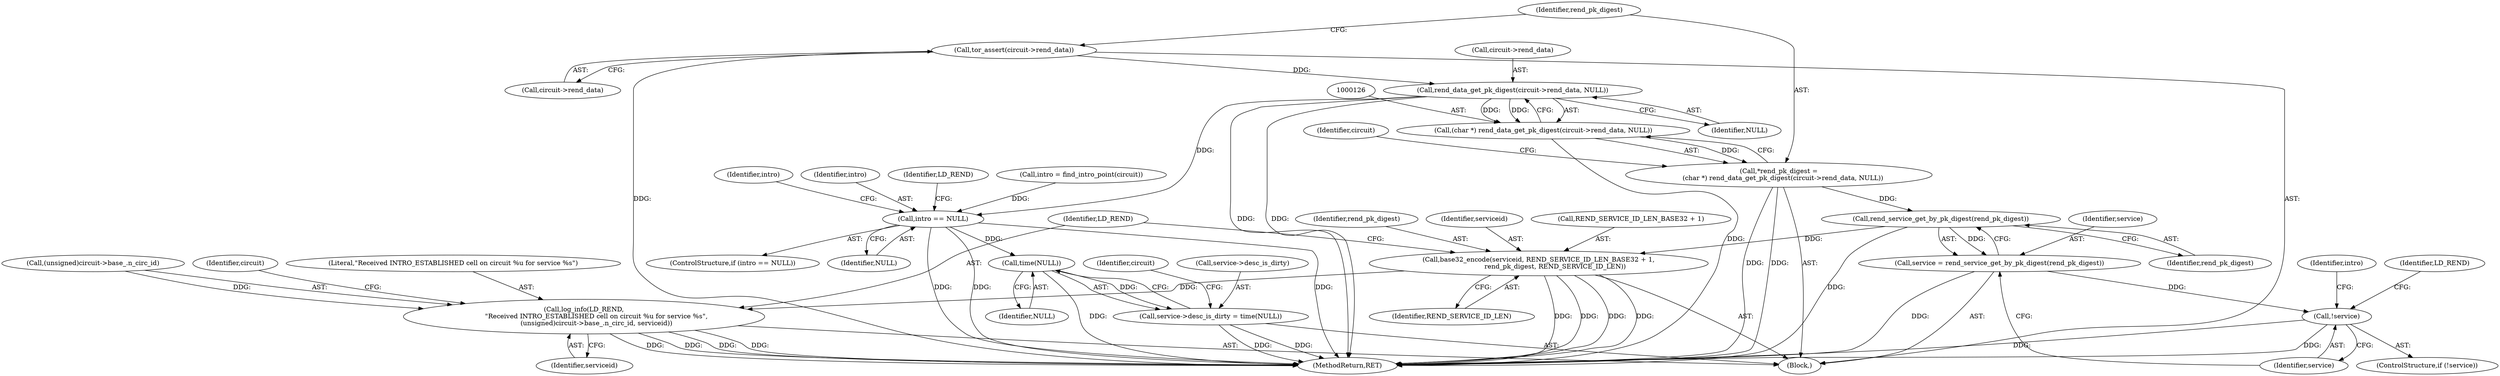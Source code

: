 digraph "0_tor_09ea89764a4d3a907808ed7d4fe42abfe64bd486@API" {
"1000118" [label="(Call,tor_assert(circuit->rend_data))"];
"1000127" [label="(Call,rend_data_get_pk_digest(circuit->rend_data, NULL))"];
"1000125" [label="(Call,(char *) rend_data_get_pk_digest(circuit->rend_data, NULL))"];
"1000123" [label="(Call,*rend_pk_digest =\n    (char *) rend_data_get_pk_digest(circuit->rend_data, NULL))"];
"1000147" [label="(Call,rend_service_get_by_pk_digest(rend_pk_digest))"];
"1000145" [label="(Call,service = rend_service_get_by_pk_digest(rend_pk_digest))"];
"1000150" [label="(Call,!service)"];
"1000201" [label="(Call,base32_encode(serviceid, REND_SERVICE_ID_LEN_BASE32 + 1,\n                rend_pk_digest, REND_SERVICE_ID_LEN))"];
"1000208" [label="(Call,log_info(LD_REND,\n            \"Received INTRO_ESTABLISHED cell on circuit %u for service %s\",\n            (unsigned)circuit->base_.n_circ_id, serviceid))"];
"1000169" [label="(Call,intro == NULL)"];
"1000195" [label="(Call,time(NULL))"];
"1000191" [label="(Call,service->desc_is_dirty = time(NULL))"];
"1000123" [label="(Call,*rend_pk_digest =\n    (char *) rend_data_get_pk_digest(circuit->rend_data, NULL))"];
"1000188" [label="(Identifier,intro)"];
"1000127" [label="(Call,rend_data_get_pk_digest(circuit->rend_data, NULL))"];
"1000170" [label="(Identifier,intro)"];
"1000136" [label="(Identifier,circuit)"];
"1000151" [label="(Identifier,service)"];
"1000192" [label="(Call,service->desc_is_dirty)"];
"1000174" [label="(Identifier,LD_REND)"];
"1000209" [label="(Identifier,LD_REND)"];
"1000148" [label="(Identifier,rend_pk_digest)"];
"1000124" [label="(Identifier,rend_pk_digest)"];
"1000199" [label="(Identifier,circuit)"];
"1000125" [label="(Call,(char *) rend_data_get_pk_digest(circuit->rend_data, NULL))"];
"1000218" [label="(Identifier,serviceid)"];
"1000207" [label="(Identifier,REND_SERVICE_ID_LEN)"];
"1000169" [label="(Call,intro == NULL)"];
"1000231" [label="(MethodReturn,RET)"];
"1000208" [label="(Call,log_info(LD_REND,\n            \"Received INTRO_ESTABLISHED cell on circuit %u for service %s\",\n            (unsigned)circuit->base_.n_circ_id, serviceid))"];
"1000206" [label="(Identifier,rend_pk_digest)"];
"1000196" [label="(Identifier,NULL)"];
"1000119" [label="(Call,circuit->rend_data)"];
"1000202" [label="(Identifier,serviceid)"];
"1000168" [label="(ControlStructure,if (intro == NULL))"];
"1000128" [label="(Call,circuit->rend_data)"];
"1000118" [label="(Call,tor_assert(circuit->rend_data))"];
"1000108" [label="(Block,)"];
"1000203" [label="(Call,REND_SERVICE_ID_LEN_BASE32 + 1)"];
"1000210" [label="(Literal,\"Received INTRO_ESTABLISHED cell on circuit %u for service %s\")"];
"1000146" [label="(Identifier,service)"];
"1000165" [label="(Identifier,intro)"];
"1000195" [label="(Call,time(NULL))"];
"1000211" [label="(Call,(unsigned)circuit->base_.n_circ_id)"];
"1000171" [label="(Identifier,NULL)"];
"1000164" [label="(Call,intro = find_intro_point(circuit))"];
"1000150" [label="(Call,!service)"];
"1000201" [label="(Call,base32_encode(serviceid, REND_SERVICE_ID_LEN_BASE32 + 1,\n                rend_pk_digest, REND_SERVICE_ID_LEN))"];
"1000145" [label="(Call,service = rend_service_get_by_pk_digest(rend_pk_digest))"];
"1000191" [label="(Call,service->desc_is_dirty = time(NULL))"];
"1000147" [label="(Call,rend_service_get_by_pk_digest(rend_pk_digest))"];
"1000220" [label="(Identifier,circuit)"];
"1000149" [label="(ControlStructure,if (!service))"];
"1000154" [label="(Identifier,LD_REND)"];
"1000131" [label="(Identifier,NULL)"];
"1000118" -> "1000108"  [label="AST: "];
"1000118" -> "1000119"  [label="CFG: "];
"1000119" -> "1000118"  [label="AST: "];
"1000124" -> "1000118"  [label="CFG: "];
"1000118" -> "1000231"  [label="DDG: "];
"1000118" -> "1000127"  [label="DDG: "];
"1000127" -> "1000125"  [label="AST: "];
"1000127" -> "1000131"  [label="CFG: "];
"1000128" -> "1000127"  [label="AST: "];
"1000131" -> "1000127"  [label="AST: "];
"1000125" -> "1000127"  [label="CFG: "];
"1000127" -> "1000231"  [label="DDG: "];
"1000127" -> "1000231"  [label="DDG: "];
"1000127" -> "1000125"  [label="DDG: "];
"1000127" -> "1000125"  [label="DDG: "];
"1000127" -> "1000169"  [label="DDG: "];
"1000125" -> "1000123"  [label="AST: "];
"1000126" -> "1000125"  [label="AST: "];
"1000123" -> "1000125"  [label="CFG: "];
"1000125" -> "1000231"  [label="DDG: "];
"1000125" -> "1000123"  [label="DDG: "];
"1000123" -> "1000108"  [label="AST: "];
"1000124" -> "1000123"  [label="AST: "];
"1000136" -> "1000123"  [label="CFG: "];
"1000123" -> "1000231"  [label="DDG: "];
"1000123" -> "1000231"  [label="DDG: "];
"1000123" -> "1000147"  [label="DDG: "];
"1000147" -> "1000145"  [label="AST: "];
"1000147" -> "1000148"  [label="CFG: "];
"1000148" -> "1000147"  [label="AST: "];
"1000145" -> "1000147"  [label="CFG: "];
"1000147" -> "1000231"  [label="DDG: "];
"1000147" -> "1000145"  [label="DDG: "];
"1000147" -> "1000201"  [label="DDG: "];
"1000145" -> "1000108"  [label="AST: "];
"1000146" -> "1000145"  [label="AST: "];
"1000151" -> "1000145"  [label="CFG: "];
"1000145" -> "1000231"  [label="DDG: "];
"1000145" -> "1000150"  [label="DDG: "];
"1000150" -> "1000149"  [label="AST: "];
"1000150" -> "1000151"  [label="CFG: "];
"1000151" -> "1000150"  [label="AST: "];
"1000154" -> "1000150"  [label="CFG: "];
"1000165" -> "1000150"  [label="CFG: "];
"1000150" -> "1000231"  [label="DDG: "];
"1000150" -> "1000231"  [label="DDG: "];
"1000201" -> "1000108"  [label="AST: "];
"1000201" -> "1000207"  [label="CFG: "];
"1000202" -> "1000201"  [label="AST: "];
"1000203" -> "1000201"  [label="AST: "];
"1000206" -> "1000201"  [label="AST: "];
"1000207" -> "1000201"  [label="AST: "];
"1000209" -> "1000201"  [label="CFG: "];
"1000201" -> "1000231"  [label="DDG: "];
"1000201" -> "1000231"  [label="DDG: "];
"1000201" -> "1000231"  [label="DDG: "];
"1000201" -> "1000231"  [label="DDG: "];
"1000201" -> "1000208"  [label="DDG: "];
"1000208" -> "1000108"  [label="AST: "];
"1000208" -> "1000218"  [label="CFG: "];
"1000209" -> "1000208"  [label="AST: "];
"1000210" -> "1000208"  [label="AST: "];
"1000211" -> "1000208"  [label="AST: "];
"1000218" -> "1000208"  [label="AST: "];
"1000220" -> "1000208"  [label="CFG: "];
"1000208" -> "1000231"  [label="DDG: "];
"1000208" -> "1000231"  [label="DDG: "];
"1000208" -> "1000231"  [label="DDG: "];
"1000208" -> "1000231"  [label="DDG: "];
"1000211" -> "1000208"  [label="DDG: "];
"1000169" -> "1000168"  [label="AST: "];
"1000169" -> "1000171"  [label="CFG: "];
"1000170" -> "1000169"  [label="AST: "];
"1000171" -> "1000169"  [label="AST: "];
"1000174" -> "1000169"  [label="CFG: "];
"1000188" -> "1000169"  [label="CFG: "];
"1000169" -> "1000231"  [label="DDG: "];
"1000169" -> "1000231"  [label="DDG: "];
"1000169" -> "1000231"  [label="DDG: "];
"1000164" -> "1000169"  [label="DDG: "];
"1000169" -> "1000195"  [label="DDG: "];
"1000195" -> "1000191"  [label="AST: "];
"1000195" -> "1000196"  [label="CFG: "];
"1000196" -> "1000195"  [label="AST: "];
"1000191" -> "1000195"  [label="CFG: "];
"1000195" -> "1000231"  [label="DDG: "];
"1000195" -> "1000191"  [label="DDG: "];
"1000191" -> "1000108"  [label="AST: "];
"1000192" -> "1000191"  [label="AST: "];
"1000199" -> "1000191"  [label="CFG: "];
"1000191" -> "1000231"  [label="DDG: "];
"1000191" -> "1000231"  [label="DDG: "];
}
